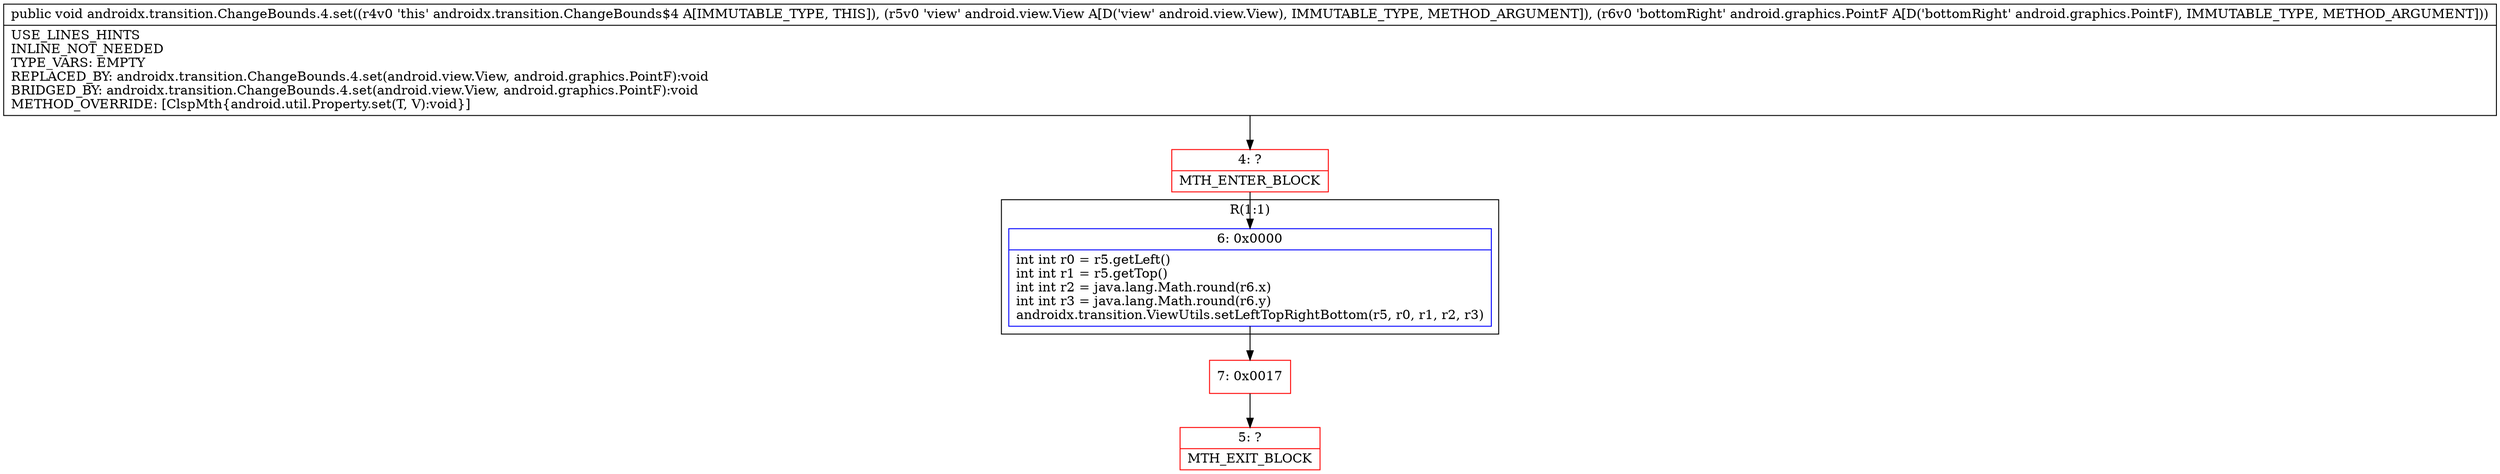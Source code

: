 digraph "CFG forandroidx.transition.ChangeBounds.4.set(Landroid\/view\/View;Landroid\/graphics\/PointF;)V" {
subgraph cluster_Region_833946683 {
label = "R(1:1)";
node [shape=record,color=blue];
Node_6 [shape=record,label="{6\:\ 0x0000|int int r0 = r5.getLeft()\lint int r1 = r5.getTop()\lint int r2 = java.lang.Math.round(r6.x)\lint int r3 = java.lang.Math.round(r6.y)\landroidx.transition.ViewUtils.setLeftTopRightBottom(r5, r0, r1, r2, r3)\l}"];
}
Node_4 [shape=record,color=red,label="{4\:\ ?|MTH_ENTER_BLOCK\l}"];
Node_7 [shape=record,color=red,label="{7\:\ 0x0017}"];
Node_5 [shape=record,color=red,label="{5\:\ ?|MTH_EXIT_BLOCK\l}"];
MethodNode[shape=record,label="{public void androidx.transition.ChangeBounds.4.set((r4v0 'this' androidx.transition.ChangeBounds$4 A[IMMUTABLE_TYPE, THIS]), (r5v0 'view' android.view.View A[D('view' android.view.View), IMMUTABLE_TYPE, METHOD_ARGUMENT]), (r6v0 'bottomRight' android.graphics.PointF A[D('bottomRight' android.graphics.PointF), IMMUTABLE_TYPE, METHOD_ARGUMENT]))  | USE_LINES_HINTS\lINLINE_NOT_NEEDED\lTYPE_VARS: EMPTY\lREPLACED_BY: androidx.transition.ChangeBounds.4.set(android.view.View, android.graphics.PointF):void\lBRIDGED_BY: androidx.transition.ChangeBounds.4.set(android.view.View, android.graphics.PointF):void\lMETHOD_OVERRIDE: [ClspMth\{android.util.Property.set(T, V):void\}]\l}"];
MethodNode -> Node_4;Node_6 -> Node_7;
Node_4 -> Node_6;
Node_7 -> Node_5;
}

